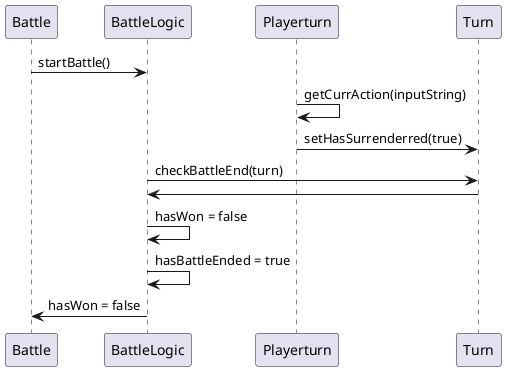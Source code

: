 @startuml
participant Battle order 4
participant BattleLogic order 5
participant Playerturn order 6
participant Turn order 7
Battle -> BattleLogic : startBattle()
Playerturn -> Playerturn : getCurrAction(inputString)
Playerturn -> Turn : setHasSurrenderred(true)
BattleLogic -> Turn : checkBattleEnd(turn)
Turn -> BattleLogic
BattleLogic -> BattleLogic : hasWon = false
BattleLogic -> BattleLogic : hasBattleEnded = true
BattleLogic -> Battle : hasWon = false
@enduml
